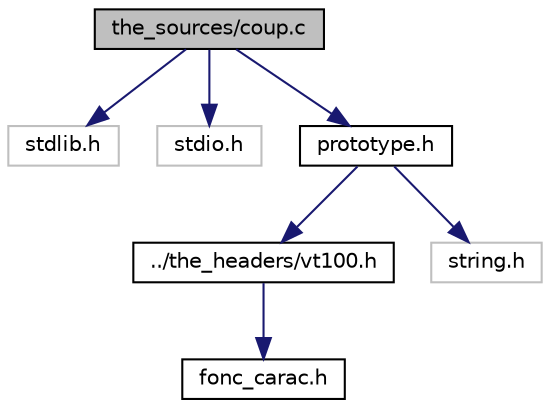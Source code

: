 digraph "the_sources/coup.c"
{
  edge [fontname="Helvetica",fontsize="10",labelfontname="Helvetica",labelfontsize="10"];
  node [fontname="Helvetica",fontsize="10",shape=record];
  Node1 [label="the_sources/coup.c",height=0.2,width=0.4,color="black", fillcolor="grey75", style="filled", fontcolor="black"];
  Node1 -> Node2 [color="midnightblue",fontsize="10",style="solid"];
  Node2 [label="stdlib.h",height=0.2,width=0.4,color="grey75", fillcolor="white", style="filled"];
  Node1 -> Node3 [color="midnightblue",fontsize="10",style="solid"];
  Node3 [label="stdio.h",height=0.2,width=0.4,color="grey75", fillcolor="white", style="filled"];
  Node1 -> Node4 [color="midnightblue",fontsize="10",style="solid"];
  Node4 [label="prototype.h",height=0.2,width=0.4,color="black", fillcolor="white", style="filled",URL="$prototype_8h.html"];
  Node4 -> Node5 [color="midnightblue",fontsize="10",style="solid"];
  Node5 [label="../the_headers/vt100.h",height=0.2,width=0.4,color="black", fillcolor="white", style="filled",URL="$vt100_8h.html"];
  Node5 -> Node6 [color="midnightblue",fontsize="10",style="solid"];
  Node6 [label="fonc_carac.h",height=0.2,width=0.4,color="black", fillcolor="white", style="filled",URL="$fonc__carac_8h.html"];
  Node4 -> Node7 [color="midnightblue",fontsize="10",style="solid"];
  Node7 [label="string.h",height=0.2,width=0.4,color="grey75", fillcolor="white", style="filled"];
}
